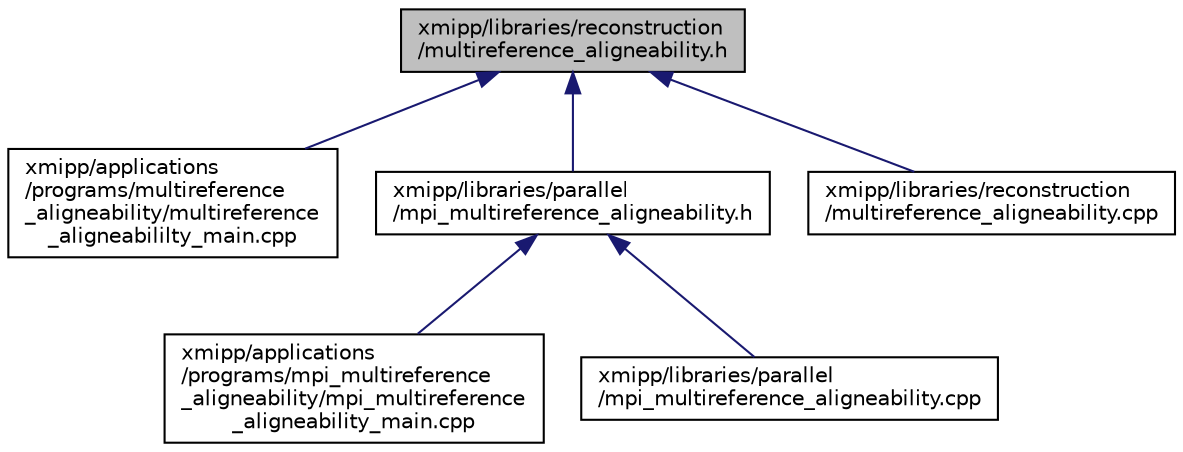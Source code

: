 digraph "xmipp/libraries/reconstruction/multireference_aligneability.h"
{
  edge [fontname="Helvetica",fontsize="10",labelfontname="Helvetica",labelfontsize="10"];
  node [fontname="Helvetica",fontsize="10",shape=record];
  Node90 [label="xmipp/libraries/reconstruction\l/multireference_aligneability.h",height=0.2,width=0.4,color="black", fillcolor="grey75", style="filled", fontcolor="black"];
  Node90 -> Node91 [dir="back",color="midnightblue",fontsize="10",style="solid",fontname="Helvetica"];
  Node91 [label="xmipp/applications\l/programs/multireference\l_aligneability/multireference\l_aligneabililty_main.cpp",height=0.2,width=0.4,color="black", fillcolor="white", style="filled",URL="$multireference__aligneabililty__main_8cpp.html"];
  Node90 -> Node92 [dir="back",color="midnightblue",fontsize="10",style="solid",fontname="Helvetica"];
  Node92 [label="xmipp/libraries/parallel\l/mpi_multireference_aligneability.h",height=0.2,width=0.4,color="black", fillcolor="white", style="filled",URL="$mpi__multireference__aligneability_8h.html"];
  Node92 -> Node93 [dir="back",color="midnightblue",fontsize="10",style="solid",fontname="Helvetica"];
  Node93 [label="xmipp/applications\l/programs/mpi_multireference\l_aligneability/mpi_multireference\l_aligneability_main.cpp",height=0.2,width=0.4,color="black", fillcolor="white", style="filled",URL="$mpi__multireference__aligneability__main_8cpp.html"];
  Node92 -> Node94 [dir="back",color="midnightblue",fontsize="10",style="solid",fontname="Helvetica"];
  Node94 [label="xmipp/libraries/parallel\l/mpi_multireference_aligneability.cpp",height=0.2,width=0.4,color="black", fillcolor="white", style="filled",URL="$mpi__multireference__aligneability_8cpp.html"];
  Node90 -> Node95 [dir="back",color="midnightblue",fontsize="10",style="solid",fontname="Helvetica"];
  Node95 [label="xmipp/libraries/reconstruction\l/multireference_aligneability.cpp",height=0.2,width=0.4,color="black", fillcolor="white", style="filled",URL="$multireference__aligneability_8cpp.html"];
}
